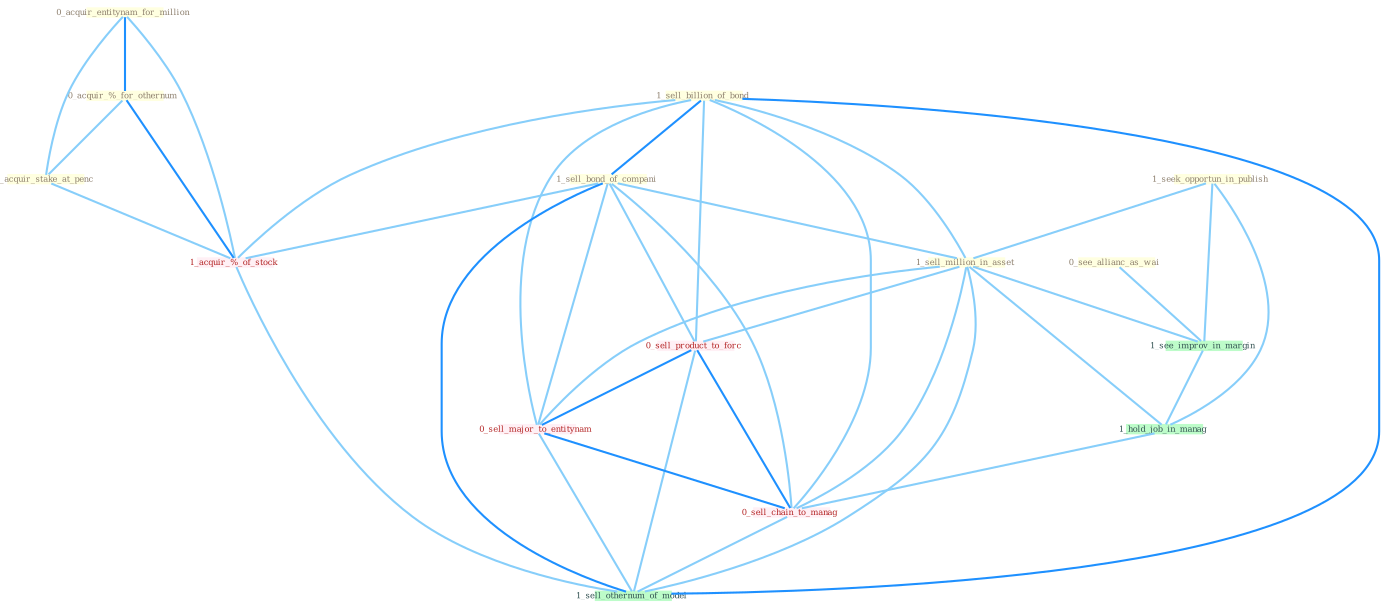 Graph G{ 
    node
    [shape=polygon,style=filled,width=.5,height=.06,color="#BDFCC9",fixedsize=true,fontsize=4,
    fontcolor="#2f4f4f"];
    {node
    [color="#ffffe0", fontcolor="#8b7d6b"] "0_acquir_entitynam_for_million " "1_sell_billion_of_bond " "0_acquir_%_for_othernum " "0_acquir_stake_at_penc " "0_see_allianc_as_wai " "1_seek_opportun_in_publish " "1_sell_bond_of_compani " "1_sell_million_in_asset "}
{node [color="#fff0f5", fontcolor="#b22222"] "1_acquir_%_of_stock " "0_sell_product_to_forc " "0_sell_major_to_entitynam " "0_sell_chain_to_manag "}
edge [color="#B0E2FF"];

	"0_acquir_entitynam_for_million " -- "0_acquir_%_for_othernum " [w="2", color="#1e90ff" , len=0.8];
	"0_acquir_entitynam_for_million " -- "0_acquir_stake_at_penc " [w="1", color="#87cefa" ];
	"0_acquir_entitynam_for_million " -- "1_acquir_%_of_stock " [w="1", color="#87cefa" ];
	"1_sell_billion_of_bond " -- "1_sell_bond_of_compani " [w="2", color="#1e90ff" , len=0.8];
	"1_sell_billion_of_bond " -- "1_sell_million_in_asset " [w="1", color="#87cefa" ];
	"1_sell_billion_of_bond " -- "1_acquir_%_of_stock " [w="1", color="#87cefa" ];
	"1_sell_billion_of_bond " -- "0_sell_product_to_forc " [w="1", color="#87cefa" ];
	"1_sell_billion_of_bond " -- "0_sell_major_to_entitynam " [w="1", color="#87cefa" ];
	"1_sell_billion_of_bond " -- "0_sell_chain_to_manag " [w="1", color="#87cefa" ];
	"1_sell_billion_of_bond " -- "1_sell_othernum_of_model " [w="2", color="#1e90ff" , len=0.8];
	"0_acquir_%_for_othernum " -- "0_acquir_stake_at_penc " [w="1", color="#87cefa" ];
	"0_acquir_%_for_othernum " -- "1_acquir_%_of_stock " [w="2", color="#1e90ff" , len=0.8];
	"0_acquir_stake_at_penc " -- "1_acquir_%_of_stock " [w="1", color="#87cefa" ];
	"0_see_allianc_as_wai " -- "1_see_improv_in_margin " [w="1", color="#87cefa" ];
	"1_seek_opportun_in_publish " -- "1_sell_million_in_asset " [w="1", color="#87cefa" ];
	"1_seek_opportun_in_publish " -- "1_see_improv_in_margin " [w="1", color="#87cefa" ];
	"1_seek_opportun_in_publish " -- "1_hold_job_in_manag " [w="1", color="#87cefa" ];
	"1_sell_bond_of_compani " -- "1_sell_million_in_asset " [w="1", color="#87cefa" ];
	"1_sell_bond_of_compani " -- "1_acquir_%_of_stock " [w="1", color="#87cefa" ];
	"1_sell_bond_of_compani " -- "0_sell_product_to_forc " [w="1", color="#87cefa" ];
	"1_sell_bond_of_compani " -- "0_sell_major_to_entitynam " [w="1", color="#87cefa" ];
	"1_sell_bond_of_compani " -- "0_sell_chain_to_manag " [w="1", color="#87cefa" ];
	"1_sell_bond_of_compani " -- "1_sell_othernum_of_model " [w="2", color="#1e90ff" , len=0.8];
	"1_sell_million_in_asset " -- "1_see_improv_in_margin " [w="1", color="#87cefa" ];
	"1_sell_million_in_asset " -- "1_hold_job_in_manag " [w="1", color="#87cefa" ];
	"1_sell_million_in_asset " -- "0_sell_product_to_forc " [w="1", color="#87cefa" ];
	"1_sell_million_in_asset " -- "0_sell_major_to_entitynam " [w="1", color="#87cefa" ];
	"1_sell_million_in_asset " -- "0_sell_chain_to_manag " [w="1", color="#87cefa" ];
	"1_sell_million_in_asset " -- "1_sell_othernum_of_model " [w="1", color="#87cefa" ];
	"1_see_improv_in_margin " -- "1_hold_job_in_manag " [w="1", color="#87cefa" ];
	"1_acquir_%_of_stock " -- "1_sell_othernum_of_model " [w="1", color="#87cefa" ];
	"1_hold_job_in_manag " -- "0_sell_chain_to_manag " [w="1", color="#87cefa" ];
	"0_sell_product_to_forc " -- "0_sell_major_to_entitynam " [w="2", color="#1e90ff" , len=0.8];
	"0_sell_product_to_forc " -- "0_sell_chain_to_manag " [w="2", color="#1e90ff" , len=0.8];
	"0_sell_product_to_forc " -- "1_sell_othernum_of_model " [w="1", color="#87cefa" ];
	"0_sell_major_to_entitynam " -- "0_sell_chain_to_manag " [w="2", color="#1e90ff" , len=0.8];
	"0_sell_major_to_entitynam " -- "1_sell_othernum_of_model " [w="1", color="#87cefa" ];
	"0_sell_chain_to_manag " -- "1_sell_othernum_of_model " [w="1", color="#87cefa" ];
}